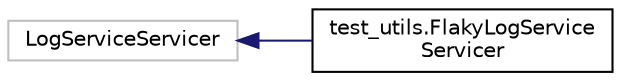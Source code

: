 digraph "Graphical Class Hierarchy"
{
 // LATEX_PDF_SIZE
  edge [fontname="Helvetica",fontsize="10",labelfontname="Helvetica",labelfontsize="10"];
  node [fontname="Helvetica",fontsize="10",shape=record];
  rankdir="LR";
  Node16310 [label="LogServiceServicer",height=0.2,width=0.4,color="grey75", fillcolor="white", style="filled",tooltip=" "];
  Node16310 -> Node0 [dir="back",color="midnightblue",fontsize="10",style="solid",fontname="Helvetica"];
  Node0 [label="test_utils.FlakyLogService\lServicer",height=0.2,width=0.4,color="black", fillcolor="white", style="filled",URL="$classtest__utils_1_1FlakyLogServiceServicer.html",tooltip=" "];
}
